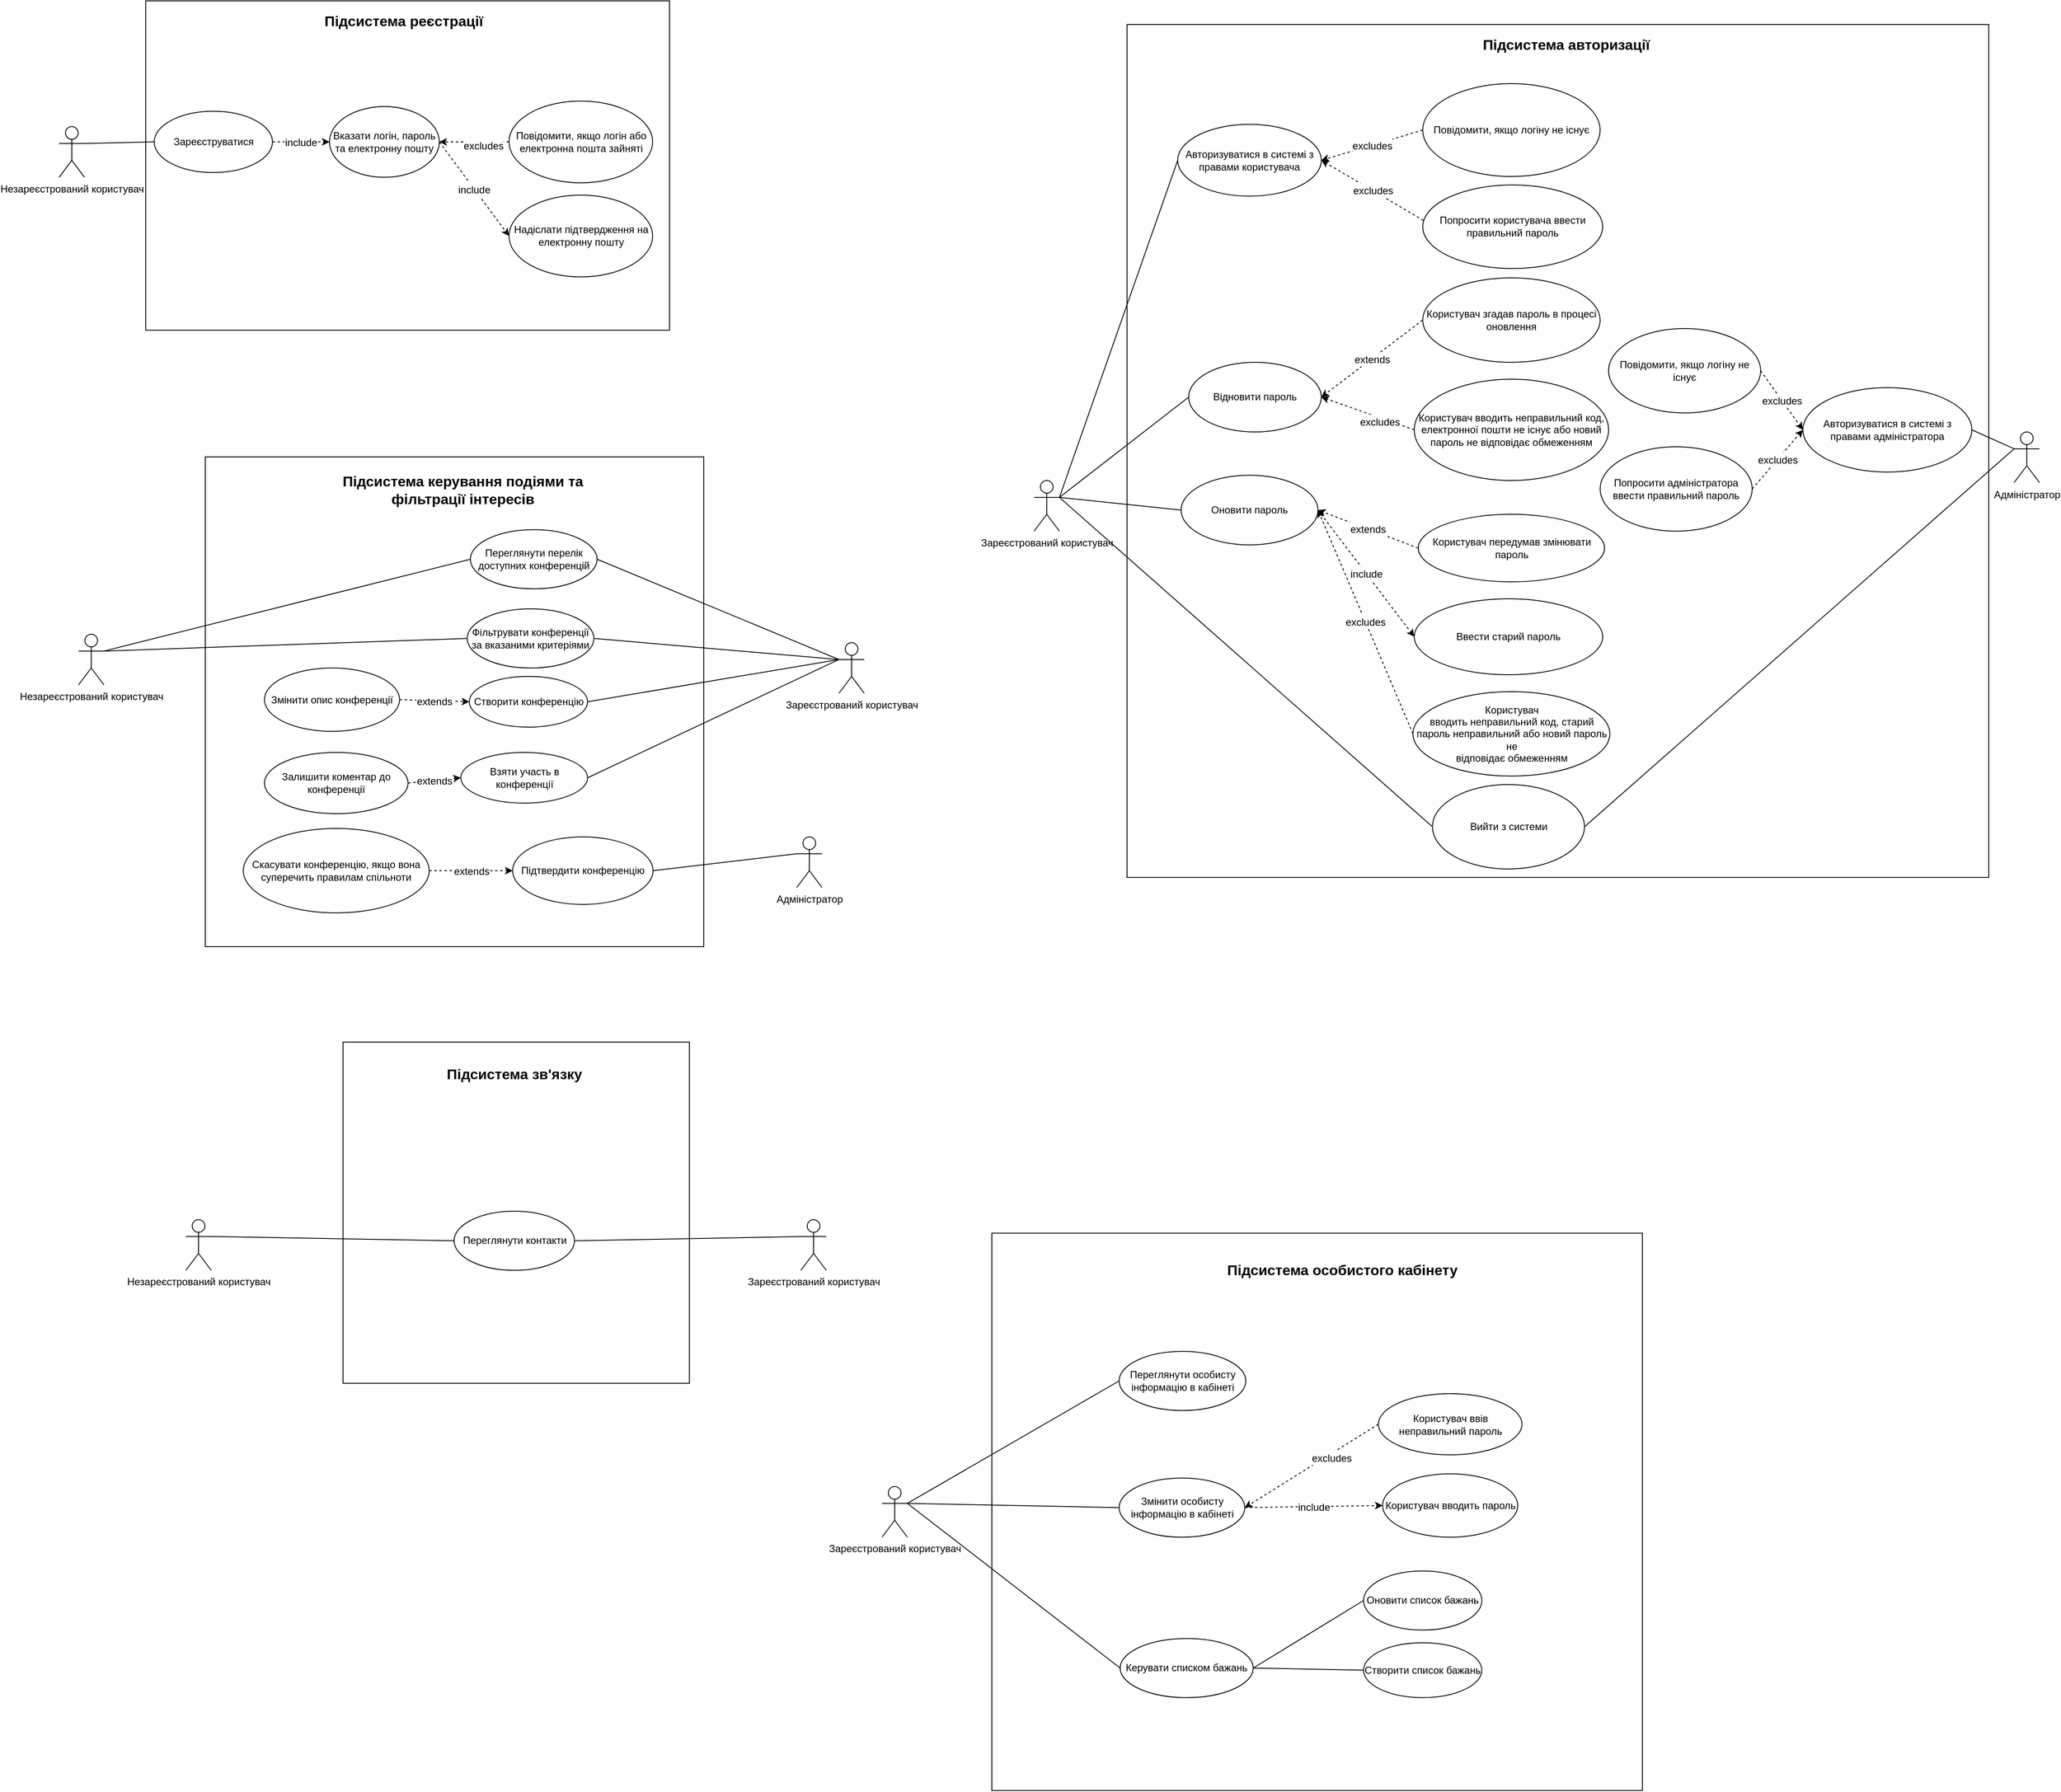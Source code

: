 <mxfile version="20.8.23" type="device"><diagram name="Сторінка-1" id="LzOftCt9z2P5Zow8DdQL"><mxGraphModel dx="286" dy="1373" grid="0" gridSize="10" guides="1" tooltips="1" connect="1" arrows="1" fold="1" page="1" pageScale="1" pageWidth="2339" pageHeight="3300" background="none" math="0" shadow="0"><root><mxCell id="0"/><mxCell id="1" parent="0"/><mxCell id="d_JI8_T2007cy7fpBLdy-1" value="" style="rounded=0;whiteSpace=wrap;html=1;" parent="1" vertex="1"><mxGeometry x="2752" y="1495" width="410" height="404" as="geometry"/></mxCell><mxCell id="d_JI8_T2007cy7fpBLdy-2" value="" style="rounded=0;whiteSpace=wrap;html=1;" parent="1" vertex="1"><mxGeometry x="2518.5" y="262" width="620" height="390" as="geometry"/></mxCell><mxCell id="d_JI8_T2007cy7fpBLdy-3" value="Незареєстрований користувач" style="shape=umlActor;verticalLabelPosition=bottom;verticalAlign=top;html=1;outlineConnect=0;" parent="1" vertex="1"><mxGeometry x="2416" y="410.92" width="30" height="60" as="geometry"/></mxCell><mxCell id="d_JI8_T2007cy7fpBLdy-4" value="&lt;font style=&quot;font-size: 17px;&quot;&gt;&lt;b&gt;Підсистема реєстрації&lt;/b&gt;&lt;/font&gt;" style="text;html=1;strokeColor=none;fillColor=none;align=center;verticalAlign=middle;whiteSpace=wrap;rounded=0;" parent="1" vertex="1"><mxGeometry x="2698.5" y="272" width="250" height="30" as="geometry"/></mxCell><mxCell id="d_JI8_T2007cy7fpBLdy-5" value="Зареєструватися" style="ellipse;whiteSpace=wrap;html=1;" parent="1" vertex="1"><mxGeometry x="2528.5" y="392.8" width="140" height="72.5" as="geometry"/></mxCell><mxCell id="d_JI8_T2007cy7fpBLdy-6" value="Вказати логін, пароль та електронну пошту" style="ellipse;whiteSpace=wrap;html=1;" parent="1" vertex="1"><mxGeometry x="2736" y="387.17" width="130" height="83.75" as="geometry"/></mxCell><mxCell id="d_JI8_T2007cy7fpBLdy-7" value="Повідомити, якщо логін або електронна пошта зайняті" style="ellipse;whiteSpace=wrap;html=1;" parent="1" vertex="1"><mxGeometry x="2948.5" y="380.61" width="170" height="96.88" as="geometry"/></mxCell><mxCell id="d_JI8_T2007cy7fpBLdy-8" value="&lt;font style=&quot;font-size: 12px;&quot;&gt;include&lt;/font&gt;" style="html=1;labelBackgroundColor=#ffffff;startArrow=none;startFill=0;startSize=6;endArrow=classic;endFill=1;endSize=6;jettySize=auto;orthogonalLoop=1;strokeWidth=1;dashed=1;fontSize=14;rounded=0;exitX=1;exitY=0.5;exitDx=0;exitDy=0;entryX=0;entryY=0.5;entryDx=0;entryDy=0;" parent="1" source="d_JI8_T2007cy7fpBLdy-5" target="d_JI8_T2007cy7fpBLdy-6" edge="1"><mxGeometry width="60" height="60" relative="1" as="geometry"><mxPoint x="2616" y="612.79" as="sourcePoint"/><mxPoint x="2676" y="552.79" as="targetPoint"/></mxGeometry></mxCell><mxCell id="d_JI8_T2007cy7fpBLdy-9" value="&lt;span style=&quot;font-size: 12px;&quot;&gt;excludes&lt;/span&gt;" style="html=1;labelBackgroundColor=#ffffff;startArrow=none;startFill=0;startSize=6;endArrow=classic;endFill=1;endSize=6;jettySize=auto;orthogonalLoop=1;strokeWidth=1;dashed=1;fontSize=14;rounded=0;exitX=0;exitY=0.5;exitDx=0;exitDy=0;entryX=1;entryY=0.5;entryDx=0;entryDy=0;" parent="1" source="d_JI8_T2007cy7fpBLdy-7" target="d_JI8_T2007cy7fpBLdy-6" edge="1"><mxGeometry x="-0.273" y="4" width="60" height="60" relative="1" as="geometry"><mxPoint x="2596" y="532.79" as="sourcePoint"/><mxPoint x="2746" y="532.79" as="targetPoint"/><mxPoint as="offset"/></mxGeometry></mxCell><mxCell id="d_JI8_T2007cy7fpBLdy-10" value="Надіслати підтвердження на електронну пошту" style="ellipse;whiteSpace=wrap;html=1;" parent="1" vertex="1"><mxGeometry x="2948.5" y="492" width="170" height="96.88" as="geometry"/></mxCell><mxCell id="d_JI8_T2007cy7fpBLdy-11" value="&lt;font style=&quot;font-size: 12px;&quot;&gt;include&lt;/font&gt;" style="html=1;labelBackgroundColor=#ffffff;startArrow=none;startFill=0;startSize=6;endArrow=classic;endFill=1;endSize=6;jettySize=auto;orthogonalLoop=1;strokeWidth=1;dashed=1;fontSize=14;rounded=0;exitX=1;exitY=0.5;exitDx=0;exitDy=0;entryX=0;entryY=0.5;entryDx=0;entryDy=0;" parent="1" source="d_JI8_T2007cy7fpBLdy-6" target="d_JI8_T2007cy7fpBLdy-10" edge="1"><mxGeometry width="60" height="60" relative="1" as="geometry"><mxPoint x="2599" y="438.79" as="sourcePoint"/><mxPoint x="2746" y="438.79" as="targetPoint"/></mxGeometry></mxCell><mxCell id="d_JI8_T2007cy7fpBLdy-12" value="Незареєстрований користувач" style="shape=umlActor;verticalLabelPosition=bottom;verticalAlign=top;html=1;outlineConnect=0;" parent="1" vertex="1"><mxGeometry x="2439" y="1012" width="30" height="60" as="geometry"/></mxCell><mxCell id="d_JI8_T2007cy7fpBLdy-13" value="" style="rounded=0;whiteSpace=wrap;html=1;" parent="1" vertex="1"><mxGeometry x="2589" y="802" width="590" height="580" as="geometry"/></mxCell><mxCell id="d_JI8_T2007cy7fpBLdy-14" value="&lt;font style=&quot;font-size: 17px;&quot;&gt;&lt;b&gt;Підсистема керування подіями та фільтрації інтересів&lt;/b&gt;&lt;/font&gt;" style="text;html=1;strokeColor=none;fillColor=none;align=center;verticalAlign=middle;whiteSpace=wrap;rounded=0;" parent="1" vertex="1"><mxGeometry x="2719" y="827" width="350" height="30" as="geometry"/></mxCell><mxCell id="d_JI8_T2007cy7fpBLdy-15" value="Переглянути перелік доступних конференцій" style="ellipse;whiteSpace=wrap;html=1;" parent="1" vertex="1"><mxGeometry x="2902.75" y="888.25" width="150" height="70" as="geometry"/></mxCell><mxCell id="d_JI8_T2007cy7fpBLdy-16" value="Фільтрувати конференції за вказаними критеріями" style="ellipse;whiteSpace=wrap;html=1;" parent="1" vertex="1"><mxGeometry x="2899" y="982" width="150" height="70" as="geometry"/></mxCell><mxCell id="d_JI8_T2007cy7fpBLdy-17" value="" style="endArrow=none;html=1;rounded=0;exitX=1;exitY=0.333;exitDx=0;exitDy=0;exitPerimeter=0;entryX=0;entryY=0.5;entryDx=0;entryDy=0;" parent="1" source="d_JI8_T2007cy7fpBLdy-3" target="d_JI8_T2007cy7fpBLdy-5" edge="1"><mxGeometry width="50" height="50" relative="1" as="geometry"><mxPoint x="2258.5" y="526.69" as="sourcePoint"/><mxPoint x="2761.5" y="524.69" as="targetPoint"/></mxGeometry></mxCell><mxCell id="d_JI8_T2007cy7fpBLdy-18" value="" style="endArrow=none;html=1;rounded=0;exitX=1;exitY=0.333;exitDx=0;exitDy=0;exitPerimeter=0;entryX=0;entryY=0.5;entryDx=0;entryDy=0;" parent="1" source="d_JI8_T2007cy7fpBLdy-12" target="d_JI8_T2007cy7fpBLdy-15" edge="1"><mxGeometry width="50" height="50" relative="1" as="geometry"><mxPoint x="2359" y="864" as="sourcePoint"/><mxPoint x="2862" y="862" as="targetPoint"/></mxGeometry></mxCell><mxCell id="d_JI8_T2007cy7fpBLdy-19" value="" style="endArrow=none;html=1;rounded=0;exitX=1;exitY=0.333;exitDx=0;exitDy=0;exitPerimeter=0;entryX=0;entryY=0.5;entryDx=0;entryDy=0;" parent="1" source="d_JI8_T2007cy7fpBLdy-12" target="d_JI8_T2007cy7fpBLdy-16" edge="1"><mxGeometry width="50" height="50" relative="1" as="geometry"><mxPoint x="2479" y="1042" as="sourcePoint"/><mxPoint x="2669" y="972" as="targetPoint"/></mxGeometry></mxCell><mxCell id="d_JI8_T2007cy7fpBLdy-20" value="Незареєстрований користувач" style="shape=umlActor;verticalLabelPosition=bottom;verticalAlign=top;html=1;outlineConnect=0;" parent="1" vertex="1"><mxGeometry x="2566" y="1705.25" width="30" height="60" as="geometry"/></mxCell><mxCell id="d_JI8_T2007cy7fpBLdy-21" value="&lt;span style=&quot;font-size: 17px;&quot;&gt;&lt;b&gt;Підсистема зв'язку&lt;/b&gt;&lt;/span&gt;" style="text;html=1;strokeColor=none;fillColor=none;align=center;verticalAlign=middle;whiteSpace=wrap;rounded=0;" parent="1" vertex="1"><mxGeometry x="2779.75" y="1519" width="350" height="30" as="geometry"/></mxCell><mxCell id="d_JI8_T2007cy7fpBLdy-22" value="Переглянути контакти" style="ellipse;whiteSpace=wrap;html=1;" parent="1" vertex="1"><mxGeometry x="2883.5" y="1695.25" width="142.5" height="70" as="geometry"/></mxCell><mxCell id="d_JI8_T2007cy7fpBLdy-23" value="" style="endArrow=none;html=1;rounded=0;exitX=1;exitY=0.333;exitDx=0;exitDy=0;exitPerimeter=0;entryX=0;entryY=0.5;entryDx=0;entryDy=0;" parent="1" source="d_JI8_T2007cy7fpBLdy-20" target="d_JI8_T2007cy7fpBLdy-22" edge="1"><mxGeometry width="50" height="50" relative="1" as="geometry"><mxPoint x="2456" y="1239" as="sourcePoint"/><mxPoint x="2906" y="1174" as="targetPoint"/></mxGeometry></mxCell><mxCell id="d_JI8_T2007cy7fpBLdy-24" value="Зареєстрований користувач" style="shape=umlActor;verticalLabelPosition=bottom;verticalAlign=top;html=1;outlineConnect=0;" parent="1" vertex="1"><mxGeometry x="3570" y="830" width="30" height="60" as="geometry"/></mxCell><mxCell id="d_JI8_T2007cy7fpBLdy-25" value="" style="rounded=0;whiteSpace=wrap;html=1;" parent="1" vertex="1"><mxGeometry x="3680" y="290" width="1020" height="1010" as="geometry"/></mxCell><mxCell id="d_JI8_T2007cy7fpBLdy-26" value="&lt;font style=&quot;font-size: 17px;&quot;&gt;&lt;b&gt;Підсистема авторизації&lt;/b&gt;&lt;/font&gt;" style="text;html=1;strokeColor=none;fillColor=none;align=center;verticalAlign=middle;whiteSpace=wrap;rounded=0;" parent="1" vertex="1"><mxGeometry x="4024.75" y="300" width="350" height="30" as="geometry"/></mxCell><mxCell id="d_JI8_T2007cy7fpBLdy-27" value="Повідомити, якщо логіну не існує" style="ellipse;whiteSpace=wrap;html=1;" parent="1" vertex="1"><mxGeometry x="4030" y="360" width="210" height="110" as="geometry"/></mxCell><mxCell id="d_JI8_T2007cy7fpBLdy-28" value="Попросити користувача ввести правильний пароль" style="ellipse;whiteSpace=wrap;html=1;" parent="1" vertex="1"><mxGeometry x="4030" y="480.0" width="213" height="98.92" as="geometry"/></mxCell><mxCell id="d_JI8_T2007cy7fpBLdy-29" value="&lt;font style=&quot;font-size: 12px;&quot;&gt;excludes&lt;/font&gt;" style="html=1;labelBackgroundColor=#ffffff;startArrow=none;startFill=0;startSize=6;endArrow=classic;endFill=1;endSize=6;jettySize=auto;orthogonalLoop=1;strokeWidth=1;dashed=1;fontSize=14;rounded=0;exitX=0;exitY=0.5;exitDx=0;exitDy=0;entryX=1;entryY=0.5;entryDx=0;entryDy=0;" parent="1" source="d_JI8_T2007cy7fpBLdy-27" target="d_JI8_T2007cy7fpBLdy-31" edge="1"><mxGeometry width="60" height="60" relative="1" as="geometry"><mxPoint x="4177" y="194.92" as="sourcePoint"/><mxPoint x="3802.0" y="593.92" as="targetPoint"/></mxGeometry></mxCell><mxCell id="d_JI8_T2007cy7fpBLdy-30" value="&lt;font style=&quot;font-size: 12px;&quot;&gt;excludes&lt;/font&gt;" style="html=1;labelBackgroundColor=#ffffff;startArrow=none;startFill=0;startSize=6;endArrow=classic;endFill=1;endSize=6;jettySize=auto;orthogonalLoop=1;strokeWidth=1;dashed=1;fontSize=14;rounded=0;exitX=0.004;exitY=0.425;exitDx=0;exitDy=0;entryX=1;entryY=0.5;entryDx=0;entryDy=0;exitPerimeter=0;" parent="1" source="d_JI8_T2007cy7fpBLdy-28" target="d_JI8_T2007cy7fpBLdy-31" edge="1"><mxGeometry width="60" height="60" relative="1" as="geometry"><mxPoint x="4007" y="628.92" as="sourcePoint"/><mxPoint x="3802.0" y="593.92" as="targetPoint"/></mxGeometry></mxCell><mxCell id="d_JI8_T2007cy7fpBLdy-31" value="Авторизуватися в системі з правами користувача" style="ellipse;whiteSpace=wrap;html=1;" parent="1" vertex="1"><mxGeometry x="3740" y="408.3" width="170" height="85" as="geometry"/></mxCell><mxCell id="d_JI8_T2007cy7fpBLdy-32" value="Оновити пароль" style="ellipse;whiteSpace=wrap;html=1;" parent="1" vertex="1"><mxGeometry x="3744" y="823.75" width="162" height="82.5" as="geometry"/></mxCell><mxCell id="d_JI8_T2007cy7fpBLdy-33" value="Відновити пароль" style="ellipse;whiteSpace=wrap;html=1;" parent="1" vertex="1"><mxGeometry x="3753" y="690" width="157" height="82.5" as="geometry"/></mxCell><mxCell id="d_JI8_T2007cy7fpBLdy-34" value="Ввести старий пароль" style="ellipse;whiteSpace=wrap;html=1;" parent="1" vertex="1"><mxGeometry x="4020" y="970" width="223" height="90" as="geometry"/></mxCell><mxCell id="d_JI8_T2007cy7fpBLdy-35" value="&lt;font style=&quot;font-size: 12px;&quot;&gt;include&lt;/font&gt;" style="html=1;labelBackgroundColor=#ffffff;startArrow=none;startFill=0;startSize=6;endArrow=classic;endFill=1;endSize=6;jettySize=auto;orthogonalLoop=1;strokeWidth=1;dashed=1;fontSize=14;rounded=0;exitX=1;exitY=0.5;exitDx=0;exitDy=0;entryX=0;entryY=0.5;entryDx=0;entryDy=0;" parent="1" source="d_JI8_T2007cy7fpBLdy-32" target="d_JI8_T2007cy7fpBLdy-34" edge="1"><mxGeometry width="60" height="60" relative="1" as="geometry"><mxPoint x="3835" y="248.5" as="sourcePoint"/><mxPoint x="3982" y="248.5" as="targetPoint"/></mxGeometry></mxCell><mxCell id="d_JI8_T2007cy7fpBLdy-36" value="Користувач згадав пароль в процесі оновлення" style="ellipse;whiteSpace=wrap;html=1;" parent="1" vertex="1"><mxGeometry x="4030" y="590" width="210" height="100" as="geometry"/></mxCell><mxCell id="d_JI8_T2007cy7fpBLdy-37" value="&lt;font style=&quot;font-size: 12px;&quot;&gt;extends&lt;/font&gt;" style="html=1;labelBackgroundColor=#ffffff;startArrow=none;startFill=0;startSize=6;endArrow=classic;endFill=1;endSize=6;jettySize=auto;orthogonalLoop=1;strokeWidth=1;dashed=1;fontSize=14;rounded=0;exitX=0;exitY=0.5;exitDx=0;exitDy=0;entryX=1;entryY=0.5;entryDx=0;entryDy=0;" parent="1" source="d_JI8_T2007cy7fpBLdy-36" target="d_JI8_T2007cy7fpBLdy-33" edge="1"><mxGeometry width="60" height="60" relative="1" as="geometry"><mxPoint x="4043" y="685.5" as="sourcePoint"/><mxPoint x="3857" y="657.5" as="targetPoint"/></mxGeometry></mxCell><mxCell id="d_JI8_T2007cy7fpBLdy-38" value="Користувач вводить неправильний код, електронної пошти не існує або новий пароль не відповідає обмеженням" style="ellipse;whiteSpace=wrap;html=1;" parent="1" vertex="1"><mxGeometry x="4020" y="710" width="230" height="120" as="geometry"/></mxCell><mxCell id="d_JI8_T2007cy7fpBLdy-39" value="&lt;span style=&quot;font-size: 12px;&quot;&gt;excludes&lt;/span&gt;" style="html=1;labelBackgroundColor=#ffffff;startArrow=none;startFill=0;startSize=6;endArrow=classic;endFill=1;endSize=6;jettySize=auto;orthogonalLoop=1;strokeWidth=1;dashed=1;fontSize=14;rounded=0;exitX=0;exitY=0.5;exitDx=0;exitDy=0;entryX=1;entryY=0.5;entryDx=0;entryDy=0;" parent="1" source="d_JI8_T2007cy7fpBLdy-38" target="d_JI8_T2007cy7fpBLdy-33" edge="1"><mxGeometry x="-0.273" y="4" width="60" height="60" relative="1" as="geometry"><mxPoint x="4222" y="248.5" as="sourcePoint"/><mxPoint x="4112" y="248.5" as="targetPoint"/><mxPoint as="offset"/></mxGeometry></mxCell><mxCell id="d_JI8_T2007cy7fpBLdy-40" value="Користувач передумав змінювати пароль" style="ellipse;whiteSpace=wrap;html=1;" parent="1" vertex="1"><mxGeometry x="4024.75" y="870" width="220.5" height="80" as="geometry"/></mxCell><mxCell id="d_JI8_T2007cy7fpBLdy-41" value="&lt;font style=&quot;font-size: 12px;&quot;&gt;extends&lt;/font&gt;" style="html=1;labelBackgroundColor=#ffffff;startArrow=none;startFill=0;startSize=6;endArrow=classic;endFill=1;endSize=6;jettySize=auto;orthogonalLoop=1;strokeWidth=1;dashed=1;fontSize=14;rounded=0;exitX=0;exitY=0.5;exitDx=0;exitDy=0;entryX=1;entryY=0.5;entryDx=0;entryDy=0;" parent="1" source="d_JI8_T2007cy7fpBLdy-40" target="d_JI8_T2007cy7fpBLdy-32" edge="1"><mxGeometry width="60" height="60" relative="1" as="geometry"><mxPoint x="3967" y="707.5" as="sourcePoint"/><mxPoint x="3842" y="777.5" as="targetPoint"/></mxGeometry></mxCell><mxCell id="d_JI8_T2007cy7fpBLdy-42" value="Користувач&lt;br/&gt;вводить неправильний код, старий пароль неправильний або новий пароль не&lt;br/&gt;відповідає обмеженням" style="ellipse;whiteSpace=wrap;html=1;" parent="1" vertex="1"><mxGeometry x="4018.5" y="1080" width="233" height="100" as="geometry"/></mxCell><mxCell id="d_JI8_T2007cy7fpBLdy-43" value="&lt;font style=&quot;font-size: 12px;&quot;&gt;excludes&lt;/font&gt;" style="html=1;labelBackgroundColor=#ffffff;startArrow=none;startFill=0;startSize=6;endArrow=classic;endFill=1;endSize=6;jettySize=auto;orthogonalLoop=1;strokeWidth=1;dashed=1;fontSize=14;rounded=0;exitX=0;exitY=0.5;exitDx=0;exitDy=0;entryX=1;entryY=0.5;entryDx=0;entryDy=0;" parent="1" source="d_JI8_T2007cy7fpBLdy-42" target="d_JI8_T2007cy7fpBLdy-32" edge="1"><mxGeometry width="60" height="60" relative="1" as="geometry"><mxPoint x="3982" y="462.5" as="sourcePoint"/><mxPoint x="3857" y="657.5" as="targetPoint"/></mxGeometry></mxCell><mxCell id="d_JI8_T2007cy7fpBLdy-44" value="" style="endArrow=none;html=1;rounded=0;entryX=0;entryY=0.5;entryDx=0;entryDy=0;exitX=1;exitY=0.333;exitDx=0;exitDy=0;exitPerimeter=0;" parent="1" source="d_JI8_T2007cy7fpBLdy-24" target="d_JI8_T2007cy7fpBLdy-31" edge="1"><mxGeometry width="50" height="50" relative="1" as="geometry"><mxPoint x="3600" y="710" as="sourcePoint"/><mxPoint x="3833" y="529" as="targetPoint"/></mxGeometry></mxCell><mxCell id="d_JI8_T2007cy7fpBLdy-45" value="" style="endArrow=none;html=1;rounded=0;entryX=0;entryY=0.5;entryDx=0;entryDy=0;exitX=1;exitY=0.333;exitDx=0;exitDy=0;exitPerimeter=0;" parent="1" source="d_JI8_T2007cy7fpBLdy-24" target="d_JI8_T2007cy7fpBLdy-33" edge="1"><mxGeometry width="50" height="50" relative="1" as="geometry"><mxPoint x="3420" y="570" as="sourcePoint"/><mxPoint x="3580" y="528" as="targetPoint"/></mxGeometry></mxCell><mxCell id="d_JI8_T2007cy7fpBLdy-46" value="" style="endArrow=none;html=1;rounded=0;entryX=0;entryY=0.5;entryDx=0;entryDy=0;exitX=1;exitY=0.333;exitDx=0;exitDy=0;exitPerimeter=0;" parent="1" source="d_JI8_T2007cy7fpBLdy-24" target="d_JI8_T2007cy7fpBLdy-32" edge="1"><mxGeometry width="50" height="50" relative="1" as="geometry"><mxPoint x="3440" y="697" as="sourcePoint"/><mxPoint x="3590" y="538" as="targetPoint"/></mxGeometry></mxCell><mxCell id="d_JI8_T2007cy7fpBLdy-62" value="" style="rounded=0;whiteSpace=wrap;html=1;" parent="1" vertex="1"><mxGeometry x="3520" y="1721.25" width="770" height="660" as="geometry"/></mxCell><mxCell id="d_JI8_T2007cy7fpBLdy-63" value="&lt;font style=&quot;font-size: 17px;&quot;&gt;&lt;b&gt;Підсистема особистого кабінету&lt;/b&gt;&lt;/font&gt;" style="text;html=1;strokeColor=none;fillColor=none;align=center;verticalAlign=middle;whiteSpace=wrap;rounded=0;" parent="1" vertex="1"><mxGeometry x="3760" y="1751.25" width="350" height="30" as="geometry"/></mxCell><mxCell id="d_JI8_T2007cy7fpBLdy-64" value="Зареєстрований користувач" style="shape=umlActor;verticalLabelPosition=bottom;verticalAlign=top;html=1;outlineConnect=0;" parent="1" vertex="1"><mxGeometry x="3390" y="2021.25" width="30" height="60" as="geometry"/></mxCell><mxCell id="d_JI8_T2007cy7fpBLdy-65" value="Створити список бажань" style="ellipse;whiteSpace=wrap;html=1;" parent="1" vertex="1"><mxGeometry x="3960" y="2206.25" width="140" height="65" as="geometry"/></mxCell><mxCell id="d_JI8_T2007cy7fpBLdy-66" value="Переглянути особисту інформацію в кабінеті" style="ellipse;whiteSpace=wrap;html=1;" parent="1" vertex="1"><mxGeometry x="3670.63" y="1861.25" width="150" height="70" as="geometry"/></mxCell><mxCell id="d_JI8_T2007cy7fpBLdy-67" value="Змінити особисту інформацію в кабінеті" style="ellipse;whiteSpace=wrap;html=1;" parent="1" vertex="1"><mxGeometry x="3670.63" y="2011.25" width="148.75" height="70" as="geometry"/></mxCell><mxCell id="d_JI8_T2007cy7fpBLdy-68" value="Керувати списком бажань" style="ellipse;whiteSpace=wrap;html=1;" parent="1" vertex="1"><mxGeometry x="3671.88" y="2201.25" width="157.49" height="70" as="geometry"/></mxCell><mxCell id="d_JI8_T2007cy7fpBLdy-69" value="Оновити список бажань" style="ellipse;whiteSpace=wrap;html=1;" parent="1" vertex="1"><mxGeometry x="3960" y="2121.25" width="140" height="70" as="geometry"/></mxCell><mxCell id="d_JI8_T2007cy7fpBLdy-70" value="" style="endArrow=none;html=1;rounded=0;entryX=0;entryY=0.5;entryDx=0;entryDy=0;exitX=1;exitY=0.5;exitDx=0;exitDy=0;" parent="1" source="d_JI8_T2007cy7fpBLdy-68" target="d_JI8_T2007cy7fpBLdy-69" edge="1"><mxGeometry width="50" height="50" relative="1" as="geometry"><mxPoint x="3422.5" y="1476.25" as="sourcePoint"/><mxPoint x="3717.5" y="1846.25" as="targetPoint"/></mxGeometry></mxCell><mxCell id="d_JI8_T2007cy7fpBLdy-71" value="" style="endArrow=none;html=1;rounded=0;entryX=0;entryY=0.5;entryDx=0;entryDy=0;exitX=1;exitY=0.5;exitDx=0;exitDy=0;" parent="1" source="d_JI8_T2007cy7fpBLdy-68" target="d_JI8_T2007cy7fpBLdy-65" edge="1"><mxGeometry width="50" height="50" relative="1" as="geometry"><mxPoint x="3857.5" y="1846.25" as="sourcePoint"/><mxPoint x="3972.5" y="1831.25" as="targetPoint"/></mxGeometry></mxCell><mxCell id="d_JI8_T2007cy7fpBLdy-72" value="Користувач вводить пароль" style="ellipse;whiteSpace=wrap;html=1;" parent="1" vertex="1"><mxGeometry x="3982.5" y="2006.25" width="160" height="75" as="geometry"/></mxCell><mxCell id="d_JI8_T2007cy7fpBLdy-73" value="&lt;font style=&quot;font-size: 12px;&quot;&gt;include&lt;/font&gt;" style="html=1;labelBackgroundColor=#ffffff;startArrow=none;startFill=0;startSize=6;endArrow=classic;endFill=1;endSize=6;jettySize=auto;orthogonalLoop=1;strokeWidth=1;dashed=1;fontSize=14;rounded=0;exitX=1;exitY=0.5;exitDx=0;exitDy=0;entryX=0;entryY=0.5;entryDx=0;entryDy=0;" parent="1" source="d_JI8_T2007cy7fpBLdy-67" target="d_JI8_T2007cy7fpBLdy-72" edge="1"><mxGeometry width="60" height="60" relative="1" as="geometry"><mxPoint x="3866.5" y="1516.25" as="sourcePoint"/><mxPoint x="4090.5" y="1512.25" as="targetPoint"/></mxGeometry></mxCell><mxCell id="d_JI8_T2007cy7fpBLdy-74" value="Користувач ввів неправильний пароль" style="ellipse;whiteSpace=wrap;html=1;" parent="1" vertex="1"><mxGeometry x="3977.5" y="1911.25" width="170" height="72.5" as="geometry"/></mxCell><mxCell id="d_JI8_T2007cy7fpBLdy-75" value="&lt;span style=&quot;font-size: 12px;&quot;&gt;excludes&lt;/span&gt;" style="html=1;labelBackgroundColor=#ffffff;startArrow=none;startFill=0;startSize=6;endArrow=classic;endFill=1;endSize=6;jettySize=auto;orthogonalLoop=1;strokeWidth=1;dashed=1;fontSize=14;rounded=0;exitX=0;exitY=0.5;exitDx=0;exitDy=0;entryX=1;entryY=0.5;entryDx=0;entryDy=0;" parent="1" source="d_JI8_T2007cy7fpBLdy-74" target="d_JI8_T2007cy7fpBLdy-67" edge="1"><mxGeometry x="-0.273" y="4" width="60" height="60" relative="1" as="geometry"><mxPoint x="3949.5" y="1351.25" as="sourcePoint"/><mxPoint x="3862.5" y="1331.25" as="targetPoint"/><mxPoint as="offset"/></mxGeometry></mxCell><mxCell id="d_JI8_T2007cy7fpBLdy-76" value="" style="endArrow=none;html=1;rounded=0;entryX=0;entryY=0.5;entryDx=0;entryDy=0;exitX=1;exitY=0.333;exitDx=0;exitDy=0;exitPerimeter=0;" parent="1" source="d_JI8_T2007cy7fpBLdy-64" target="d_JI8_T2007cy7fpBLdy-66" edge="1"><mxGeometry width="50" height="50" relative="1" as="geometry"><mxPoint x="3430" y="1375.25" as="sourcePoint"/><mxPoint x="3688" y="1581.25" as="targetPoint"/></mxGeometry></mxCell><mxCell id="d_JI8_T2007cy7fpBLdy-77" value="" style="endArrow=none;html=1;rounded=0;entryX=0;entryY=0.5;entryDx=0;entryDy=0;exitX=1;exitY=0.333;exitDx=0;exitDy=0;exitPerimeter=0;" parent="1" source="d_JI8_T2007cy7fpBLdy-64" target="d_JI8_T2007cy7fpBLdy-67" edge="1"><mxGeometry width="50" height="50" relative="1" as="geometry"><mxPoint x="3430" y="1881.25" as="sourcePoint"/><mxPoint x="3726" y="1871.25" as="targetPoint"/></mxGeometry></mxCell><mxCell id="d_JI8_T2007cy7fpBLdy-78" value="" style="endArrow=none;html=1;rounded=0;entryX=0;entryY=0.5;entryDx=0;entryDy=0;exitX=1;exitY=0.333;exitDx=0;exitDy=0;exitPerimeter=0;" parent="1" source="d_JI8_T2007cy7fpBLdy-64" target="d_JI8_T2007cy7fpBLdy-68" edge="1"><mxGeometry width="50" height="50" relative="1" as="geometry"><mxPoint x="3430" y="1891.25" as="sourcePoint"/><mxPoint x="3726" y="1871.25" as="targetPoint"/></mxGeometry></mxCell><mxCell id="d_JI8_T2007cy7fpBLdy-100" value="Зареєстрований користувач" style="shape=umlActor;verticalLabelPosition=bottom;verticalAlign=top;html=1;outlineConnect=0;" parent="1" vertex="1"><mxGeometry x="3294" y="1705.25" width="30" height="60" as="geometry"/></mxCell><mxCell id="d_JI8_T2007cy7fpBLdy-101" value="" style="endArrow=none;html=1;rounded=0;exitX=0;exitY=0.333;exitDx=0;exitDy=0;exitPerimeter=0;entryX=1;entryY=0.5;entryDx=0;entryDy=0;" parent="1" source="d_JI8_T2007cy7fpBLdy-100" target="d_JI8_T2007cy7fpBLdy-22" edge="1"><mxGeometry width="50" height="50" relative="1" as="geometry"><mxPoint x="2456" y="1739" as="sourcePoint"/><mxPoint x="2894" y="1740" as="targetPoint"/></mxGeometry></mxCell><mxCell id="d_JI8_T2007cy7fpBLdy-102" value="Зареєстрований користувач" style="shape=umlActor;verticalLabelPosition=bottom;verticalAlign=top;html=1;outlineConnect=0;" parent="1" vertex="1"><mxGeometry x="3339" y="1022" width="30" height="60" as="geometry"/></mxCell><mxCell id="d_JI8_T2007cy7fpBLdy-103" value="Взяти участь в конференції" style="ellipse;whiteSpace=wrap;html=1;" parent="1" vertex="1"><mxGeometry x="2891.5" y="1152" width="150" height="60" as="geometry"/></mxCell><mxCell id="d_JI8_T2007cy7fpBLdy-104" value="Створити конференцію" style="ellipse;whiteSpace=wrap;html=1;" parent="1" vertex="1"><mxGeometry x="2901.5" y="1062" width="140" height="60" as="geometry"/></mxCell><mxCell id="d_JI8_T2007cy7fpBLdy-105" value="Змінити опис конференції" style="ellipse;whiteSpace=wrap;html=1;" parent="1" vertex="1"><mxGeometry x="2659" y="1052" width="160" height="75" as="geometry"/></mxCell><mxCell id="d_JI8_T2007cy7fpBLdy-106" value="&lt;font style=&quot;font-size: 12px;&quot;&gt;extends&lt;/font&gt;" style="html=1;labelBackgroundColor=#ffffff;startArrow=none;startFill=0;startSize=6;endArrow=classic;endFill=1;endSize=6;jettySize=auto;orthogonalLoop=1;strokeWidth=1;dashed=1;fontSize=14;rounded=0;exitX=1;exitY=0.5;exitDx=0;exitDy=0;entryX=0;entryY=0.5;entryDx=0;entryDy=0;" parent="1" source="d_JI8_T2007cy7fpBLdy-105" target="d_JI8_T2007cy7fpBLdy-104" edge="1"><mxGeometry width="60" height="60" relative="1" as="geometry"><mxPoint x="3370.24" y="1016.38" as="sourcePoint"/><mxPoint x="3260.24" y="1016.38" as="targetPoint"/></mxGeometry></mxCell><mxCell id="d_JI8_T2007cy7fpBLdy-107" value="Залишити коментар до конференції" style="ellipse;whiteSpace=wrap;html=1;" parent="1" vertex="1"><mxGeometry x="2659" y="1152" width="170" height="72.5" as="geometry"/></mxCell><mxCell id="d_JI8_T2007cy7fpBLdy-108" value="&lt;font style=&quot;font-size: 12px;&quot;&gt;extends&lt;/font&gt;" style="html=1;labelBackgroundColor=#ffffff;startArrow=none;startFill=0;startSize=6;endArrow=classic;endFill=1;endSize=6;jettySize=auto;orthogonalLoop=1;strokeWidth=1;dashed=1;fontSize=14;rounded=0;exitX=1;exitY=0.5;exitDx=0;exitDy=0;entryX=0;entryY=0.5;entryDx=0;entryDy=0;" parent="1" source="d_JI8_T2007cy7fpBLdy-107" target="d_JI8_T2007cy7fpBLdy-103" edge="1"><mxGeometry width="60" height="60" relative="1" as="geometry"><mxPoint x="3420.24" y="1107" as="sourcePoint"/><mxPoint x="3219.24" y="1107" as="targetPoint"/></mxGeometry></mxCell><mxCell id="d_JI8_T2007cy7fpBLdy-111" value="" style="endArrow=none;html=1;rounded=0;entryX=1;entryY=0.5;entryDx=0;entryDy=0;exitX=0;exitY=0.333;exitDx=0;exitDy=0;exitPerimeter=0;" parent="1" source="d_JI8_T2007cy7fpBLdy-102" target="d_JI8_T2007cy7fpBLdy-104" edge="1"><mxGeometry width="50" height="50" relative="1" as="geometry"><mxPoint x="3769" y="1716" as="sourcePoint"/><mxPoint x="4032" y="1622" as="targetPoint"/></mxGeometry></mxCell><mxCell id="d_JI8_T2007cy7fpBLdy-112" value="" style="endArrow=none;html=1;rounded=0;entryX=1;entryY=0.5;entryDx=0;entryDy=0;exitX=0;exitY=0.333;exitDx=0;exitDy=0;exitPerimeter=0;" parent="1" source="d_JI8_T2007cy7fpBLdy-102" target="d_JI8_T2007cy7fpBLdy-103" edge="1"><mxGeometry width="50" height="50" relative="1" as="geometry"><mxPoint x="3409" y="1512" as="sourcePoint"/><mxPoint x="3079" y="1255" as="targetPoint"/></mxGeometry></mxCell><mxCell id="d_JI8_T2007cy7fpBLdy-113" value="" style="endArrow=none;html=1;rounded=0;entryX=1;entryY=0.5;entryDx=0;entryDy=0;exitX=0;exitY=0.333;exitDx=0;exitDy=0;exitPerimeter=0;" parent="1" source="d_JI8_T2007cy7fpBLdy-102" target="d_JI8_T2007cy7fpBLdy-15" edge="1"><mxGeometry width="50" height="50" relative="1" as="geometry"><mxPoint x="3439" y="1562" as="sourcePoint"/><mxPoint x="3074.0" y="1447" as="targetPoint"/></mxGeometry></mxCell><mxCell id="d_JI8_T2007cy7fpBLdy-114" value="" style="endArrow=none;html=1;rounded=0;entryX=1;entryY=0.5;entryDx=0;entryDy=0;exitX=0;exitY=0.333;exitDx=0;exitDy=0;exitPerimeter=0;" parent="1" source="d_JI8_T2007cy7fpBLdy-102" target="d_JI8_T2007cy7fpBLdy-16" edge="1"><mxGeometry width="50" height="50" relative="1" as="geometry"><mxPoint x="3439" y="1512" as="sourcePoint"/><mxPoint x="3074.0" y="1539.5" as="targetPoint"/></mxGeometry></mxCell><mxCell id="d_JI8_T2007cy7fpBLdy-115" value="Адміністратор" style="shape=umlActor;verticalLabelPosition=bottom;verticalAlign=top;html=1;outlineConnect=0;" parent="1" vertex="1"><mxGeometry x="4730" y="772.5" width="30" height="60" as="geometry"/></mxCell><mxCell id="d_JI8_T2007cy7fpBLdy-117" value="Повідомити, якщо логіну не існує" style="ellipse;whiteSpace=wrap;html=1;" parent="1" vertex="1"><mxGeometry x="4250" y="650" width="180" height="100" as="geometry"/></mxCell><mxCell id="d_JI8_T2007cy7fpBLdy-118" value="Попросити адміністратора ввести правильний пароль" style="ellipse;whiteSpace=wrap;html=1;" parent="1" vertex="1"><mxGeometry x="4240" y="790" width="180" height="100" as="geometry"/></mxCell><mxCell id="d_JI8_T2007cy7fpBLdy-119" value="&lt;font style=&quot;font-size: 12px;&quot;&gt;excludes&lt;/font&gt;" style="html=1;labelBackgroundColor=#ffffff;startArrow=none;startFill=0;startSize=6;endArrow=classic;endFill=1;endSize=6;jettySize=auto;orthogonalLoop=1;strokeWidth=1;dashed=1;fontSize=14;rounded=0;exitX=1;exitY=0.5;exitDx=0;exitDy=0;entryX=0;entryY=0.5;entryDx=0;entryDy=0;" parent="1" source="d_JI8_T2007cy7fpBLdy-117" target="d_JI8_T2007cy7fpBLdy-121" edge="1"><mxGeometry width="60" height="60" relative="1" as="geometry"><mxPoint x="4881.24" y="-501.57" as="sourcePoint"/><mxPoint x="4711.24" y="593.43" as="targetPoint"/></mxGeometry></mxCell><mxCell id="d_JI8_T2007cy7fpBLdy-120" value="&lt;font style=&quot;font-size: 12px;&quot;&gt;excludes&lt;/font&gt;" style="html=1;labelBackgroundColor=#ffffff;startArrow=none;startFill=0;startSize=6;endArrow=classic;endFill=1;endSize=6;jettySize=auto;orthogonalLoop=1;strokeWidth=1;dashed=1;fontSize=14;rounded=0;exitX=1;exitY=0.5;exitDx=0;exitDy=0;entryX=0;entryY=0.5;entryDx=0;entryDy=0;" parent="1" source="d_JI8_T2007cy7fpBLdy-118" target="d_JI8_T2007cy7fpBLdy-121" edge="1"><mxGeometry width="60" height="60" relative="1" as="geometry"><mxPoint x="4861.24" y="383.43" as="sourcePoint"/><mxPoint x="4711.24" y="593.43" as="targetPoint"/></mxGeometry></mxCell><mxCell id="d_JI8_T2007cy7fpBLdy-121" value="Авторизуватися в системі з правами адміністратора" style="ellipse;whiteSpace=wrap;html=1;" parent="1" vertex="1"><mxGeometry x="4480" y="720" width="200" height="100" as="geometry"/></mxCell><mxCell id="d_JI8_T2007cy7fpBLdy-122" value="" style="endArrow=none;html=1;rounded=0;exitX=1;exitY=0.5;exitDx=0;exitDy=0;entryX=0;entryY=0.333;entryDx=0;entryDy=0;entryPerimeter=0;" parent="1" source="d_JI8_T2007cy7fpBLdy-121" target="d_JI8_T2007cy7fpBLdy-115" edge="1"><mxGeometry width="50" height="50" relative="1" as="geometry"><mxPoint x="4910" y="560" as="sourcePoint"/><mxPoint x="5139" y="560" as="targetPoint"/></mxGeometry></mxCell><mxCell id="d_JI8_T2007cy7fpBLdy-124" value="Адміністратор" style="shape=umlActor;verticalLabelPosition=bottom;verticalAlign=top;html=1;outlineConnect=0;" parent="1" vertex="1"><mxGeometry x="3289" y="1252" width="30" height="60" as="geometry"/></mxCell><mxCell id="d_JI8_T2007cy7fpBLdy-125" value="Підтвердити конференцію" style="ellipse;whiteSpace=wrap;html=1;" parent="1" vertex="1"><mxGeometry x="2952.75" y="1252" width="166.25" height="80" as="geometry"/></mxCell><mxCell id="d_JI8_T2007cy7fpBLdy-126" value="Скасувати конференцію, якщо вона суперечить правилам спільноти" style="ellipse;whiteSpace=wrap;html=1;" parent="1" vertex="1"><mxGeometry x="2634" y="1242" width="220" height="100" as="geometry"/></mxCell><mxCell id="d_JI8_T2007cy7fpBLdy-127" value="&lt;font style=&quot;font-size: 12px;&quot;&gt;extends&lt;/font&gt;" style="html=1;labelBackgroundColor=#ffffff;startArrow=none;startFill=0;startSize=6;endArrow=classic;endFill=1;endSize=6;jettySize=auto;orthogonalLoop=1;strokeWidth=1;dashed=1;fontSize=14;rounded=0;exitX=1;exitY=0.5;exitDx=0;exitDy=0;entryX=0;entryY=0.5;entryDx=0;entryDy=0;" parent="1" source="d_JI8_T2007cy7fpBLdy-126" target="d_JI8_T2007cy7fpBLdy-125" edge="1"><mxGeometry width="60" height="60" relative="1" as="geometry"><mxPoint x="3317.12" y="1107" as="sourcePoint"/><mxPoint x="3177.12" y="1107" as="targetPoint"/></mxGeometry></mxCell><mxCell id="d_JI8_T2007cy7fpBLdy-128" value="" style="endArrow=none;html=1;rounded=0;exitX=0;exitY=0.333;exitDx=0;exitDy=0;exitPerimeter=0;entryX=1;entryY=0.5;entryDx=0;entryDy=0;" parent="1" source="d_JI8_T2007cy7fpBLdy-124" target="d_JI8_T2007cy7fpBLdy-125" edge="1"><mxGeometry width="50" height="50" relative="1" as="geometry"><mxPoint x="5249" y="1151" as="sourcePoint"/><mxPoint x="5457" y="1152" as="targetPoint"/></mxGeometry></mxCell><mxCell id="d_JI8_T2007cy7fpBLdy-131" value="Вийти з системи" style="ellipse;whiteSpace=wrap;html=1;" parent="1" vertex="1"><mxGeometry x="4041.5" y="1190" width="180" height="100" as="geometry"/></mxCell><mxCell id="d_JI8_T2007cy7fpBLdy-132" value="" style="endArrow=none;html=1;rounded=0;entryX=0;entryY=0.5;entryDx=0;entryDy=0;exitX=1;exitY=0.333;exitDx=0;exitDy=0;exitPerimeter=0;" parent="1" source="d_JI8_T2007cy7fpBLdy-24" target="d_JI8_T2007cy7fpBLdy-131" edge="1"><mxGeometry width="50" height="50" relative="1" as="geometry"><mxPoint x="3360" y="1040" as="sourcePoint"/><mxPoint x="3592" y="1170" as="targetPoint"/></mxGeometry></mxCell><mxCell id="d_JI8_T2007cy7fpBLdy-133" value="" style="endArrow=none;html=1;rounded=0;exitX=1;exitY=0.5;exitDx=0;exitDy=0;entryX=0;entryY=0.333;entryDx=0;entryDy=0;entryPerimeter=0;" parent="1" source="d_JI8_T2007cy7fpBLdy-131" target="d_JI8_T2007cy7fpBLdy-115" edge="1"><mxGeometry width="50" height="50" relative="1" as="geometry"><mxPoint x="4740" y="880" as="sourcePoint"/><mxPoint x="4870" y="810" as="targetPoint"/></mxGeometry></mxCell></root></mxGraphModel></diagram></mxfile>